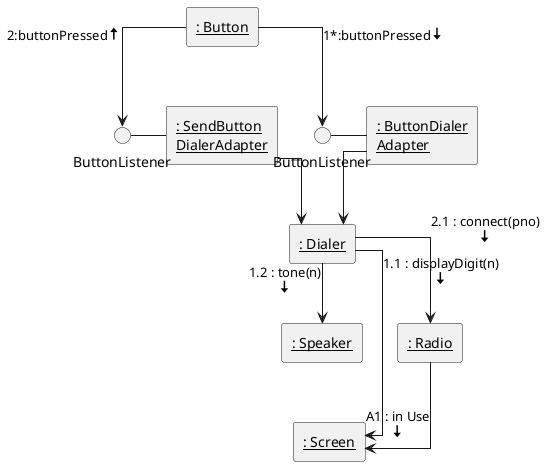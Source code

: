 @startuml Figure_2.10

skinparam Linetype ortho

rectangle "<u>: Button</u>" as Button
rectangle "<u>: SendButton</u>\n<u>DialerAdapter</u>" as SendButtonDialerAdapter
rectangle "<u>: ButtonDialer</u>\n<u>Adapter</u>" as ButtonDialerAdapter
rectangle "<u>: Dialer</u>" as Dialer
rectangle "<u>: Screen</u>" as Screen
rectangle "<u>: Speaker</u>" as Speaker
rectangle "<u>: Radio</u>" as Radio

circle "ButtonListener" as ButtonListener0
circle "ButtonListener" as ButtonListener1
ButtonListener0 - SendButtonDialerAdapter
ButtonListener1 - ButtonDialerAdapter

Button --> ButtonListener0 : 2:buttonPressed<size:18><&arrow-top></size>
Button --> ButtonListener1 : 1*:buttonPressed<size:18><&arrow-bottom></size>

SendButtonDialerAdapter --> Dialer
ButtonDialerAdapter     --> Dialer

Dialer --> Screen  : "1.1 : displayDigit(n)\n<size:18><&arrow-bottom></size>\n\n\n"
Dialer --> Speaker : "1.2 : tone(n)\n<size:18><&arrow-bottom></size>"
Dialer --> Radio   : "2.1 : connect(pno)\n<size:18><&arrow-bottom></size>"
Radio  --> Screen  : "A1 : in Use\n<size:18><&arrow-bottom></size>"
@enduml

